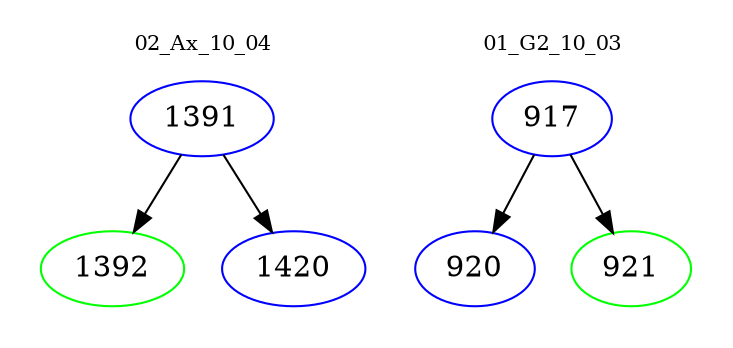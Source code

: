 digraph{
subgraph cluster_0 {
color = white
label = "02_Ax_10_04";
fontsize=10;
T0_1391 [label="1391", color="blue"]
T0_1391 -> T0_1392 [color="black"]
T0_1392 [label="1392", color="green"]
T0_1391 -> T0_1420 [color="black"]
T0_1420 [label="1420", color="blue"]
}
subgraph cluster_1 {
color = white
label = "01_G2_10_03";
fontsize=10;
T1_917 [label="917", color="blue"]
T1_917 -> T1_920 [color="black"]
T1_920 [label="920", color="blue"]
T1_917 -> T1_921 [color="black"]
T1_921 [label="921", color="green"]
}
}

